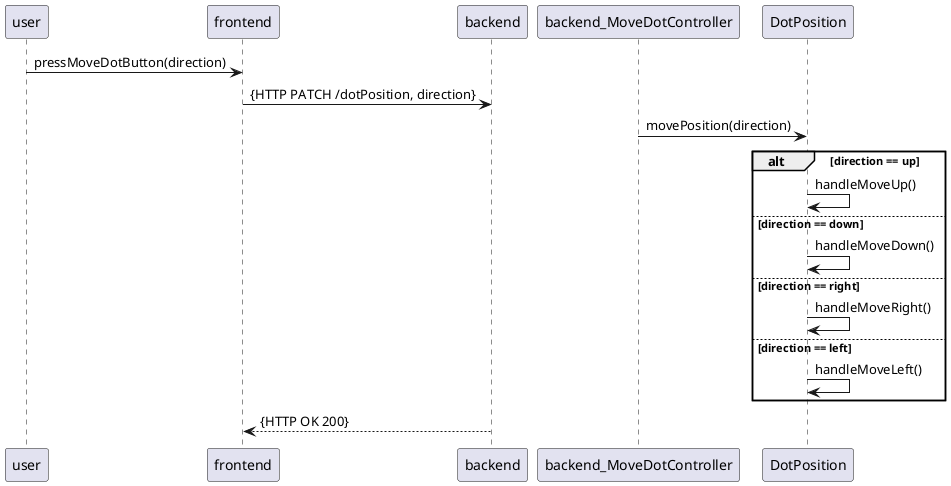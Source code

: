 @startuml

user -> frontend: pressMoveDotButton(direction)
frontend -> backend: {HTTP PATCH /dotPosition, direction}

backend_MoveDotController -> DotPosition: movePosition(direction)

alt direction == up
    DotPosition -> DotPosition: handleMoveUp()
else direction == down
    DotPosition -> DotPosition: handleMoveDown()
else direction == right
    DotPosition -> DotPosition: handleMoveRight()
else direction == left
    DotPosition -> DotPosition: handleMoveLeft()
end

frontend <-- backend: {HTTP OK 200}

@enduml